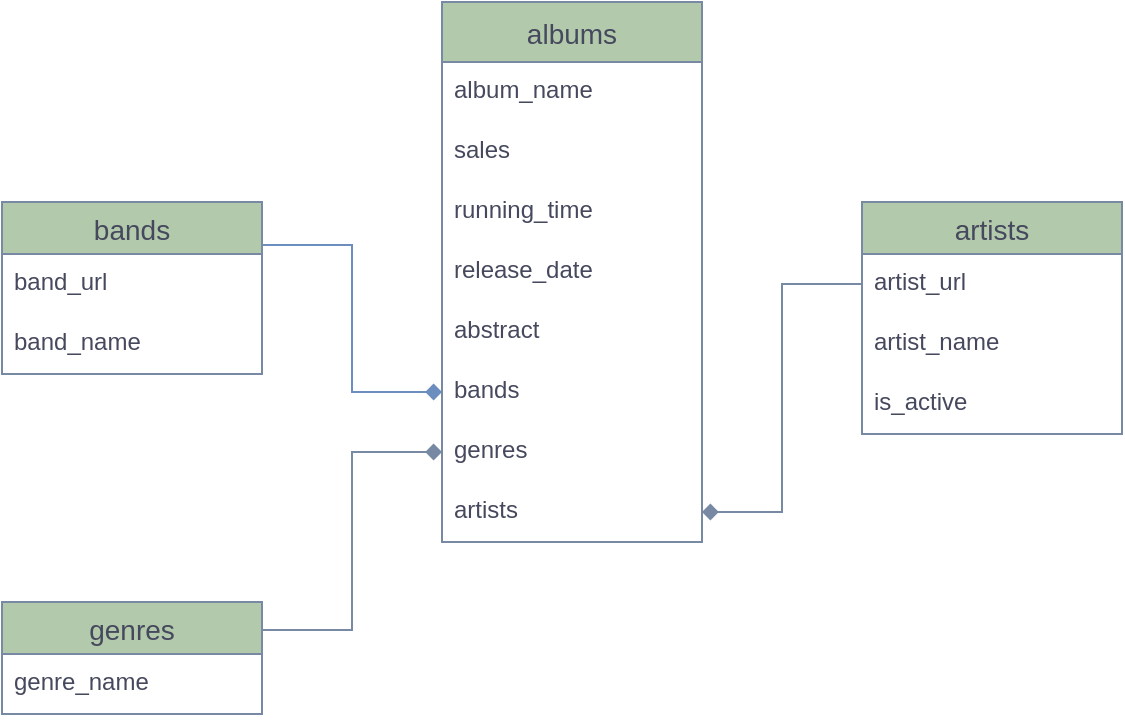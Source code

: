 <mxfile version="15.5.0" type="google"><diagram id="KUos98Xwvz5ZC8yq97XO" name="Page-1"><mxGraphModel dx="1038" dy="547" grid="1" gridSize="10" guides="1" tooltips="1" connect="1" arrows="1" fold="1" page="1" pageScale="1" pageWidth="5000" pageHeight="5000" math="0" shadow="0"><root><mxCell id="0"/><mxCell id="1" parent="0"/><mxCell id="BSmLFdPIZbbHI04kqItg-1" style="edgeStyle=orthogonalEdgeStyle;rounded=0;orthogonalLoop=1;jettySize=auto;html=1;exitX=1;exitY=0.25;exitDx=0;exitDy=0;entryX=0;entryY=0.5;entryDx=0;entryDy=0;endArrow=diamond;endFill=1;fillColor=#dae8fc;strokeColor=#6C8EBF;" parent="1" source="w4xszt0T1ww3MYuAGiIZ-1" target="w4xszt0T1ww3MYuAGiIZ-22" edge="1"><mxGeometry relative="1" as="geometry"/></mxCell><mxCell id="w4xszt0T1ww3MYuAGiIZ-1" value="bands" style="swimlane;fontStyle=0;childLayout=stackLayout;horizontal=1;startSize=26;horizontalStack=0;resizeParent=1;resizeParentMax=0;resizeLast=0;collapsible=1;marginBottom=0;align=center;fontSize=14;fillColor=#B2C9AB;strokeColor=#788AA3;fontColor=#46495D;" parent="1" vertex="1"><mxGeometry x="530" y="230" width="130" height="86" as="geometry"/></mxCell><mxCell id="w4xszt0T1ww3MYuAGiIZ-2" value="band_url    " style="text;strokeColor=none;fillColor=none;spacingLeft=4;spacingRight=4;overflow=hidden;rotatable=0;points=[[0,0.5],[1,0.5]];portConstraint=eastwest;fontSize=12;fontColor=#46495D;" parent="w4xszt0T1ww3MYuAGiIZ-1" vertex="1"><mxGeometry y="26" width="130" height="30" as="geometry"/></mxCell><mxCell id="w4xszt0T1ww3MYuAGiIZ-3" value="band_name" style="text;strokeColor=none;fillColor=none;spacingLeft=4;spacingRight=4;overflow=hidden;rotatable=0;points=[[0,0.5],[1,0.5]];portConstraint=eastwest;fontSize=12;fontColor=#46495D;" parent="w4xszt0T1ww3MYuAGiIZ-1" vertex="1"><mxGeometry y="56" width="130" height="30" as="geometry"/></mxCell><mxCell id="w4xszt0T1ww3MYuAGiIZ-5" value="albums" style="swimlane;fontStyle=0;childLayout=stackLayout;horizontal=1;startSize=30;horizontalStack=0;resizeParent=1;resizeParentMax=0;resizeLast=0;collapsible=1;marginBottom=0;align=center;fontSize=14;fillColor=#B2C9AB;strokeColor=#788AA3;fontColor=#46495D;" parent="1" vertex="1"><mxGeometry x="750" y="130" width="130" height="270" as="geometry"/></mxCell><mxCell id="w4xszt0T1ww3MYuAGiIZ-6" value="album_name" style="text;strokeColor=none;fillColor=none;spacingLeft=4;spacingRight=4;overflow=hidden;rotatable=0;points=[[0,0.5],[1,0.5]];portConstraint=eastwest;fontSize=12;fontColor=#46495D;" parent="w4xszt0T1ww3MYuAGiIZ-5" vertex="1"><mxGeometry y="30" width="130" height="30" as="geometry"/></mxCell><mxCell id="w4xszt0T1ww3MYuAGiIZ-7" value="sales" style="text;strokeColor=none;fillColor=none;spacingLeft=4;spacingRight=4;overflow=hidden;rotatable=0;points=[[0,0.5],[1,0.5]];portConstraint=eastwest;fontSize=12;fontColor=#46495D;" parent="w4xszt0T1ww3MYuAGiIZ-5" vertex="1"><mxGeometry y="60" width="130" height="30" as="geometry"/></mxCell><mxCell id="w4xszt0T1ww3MYuAGiIZ-12" value="running_time" style="text;strokeColor=none;fillColor=none;spacingLeft=4;spacingRight=4;overflow=hidden;rotatable=0;points=[[0,0.5],[1,0.5]];portConstraint=eastwest;fontSize=12;fontColor=#46495D;" parent="w4xszt0T1ww3MYuAGiIZ-5" vertex="1"><mxGeometry y="90" width="130" height="30" as="geometry"/></mxCell><mxCell id="w4xszt0T1ww3MYuAGiIZ-13" value="release_date" style="text;strokeColor=none;fillColor=none;spacingLeft=4;spacingRight=4;overflow=hidden;rotatable=0;points=[[0,0.5],[1,0.5]];portConstraint=eastwest;fontSize=12;fontColor=#46495D;" parent="w4xszt0T1ww3MYuAGiIZ-5" vertex="1"><mxGeometry y="120" width="130" height="30" as="geometry"/></mxCell><mxCell id="w4xszt0T1ww3MYuAGiIZ-14" value="abstract" style="text;strokeColor=none;fillColor=none;spacingLeft=4;spacingRight=4;overflow=hidden;rotatable=0;points=[[0,0.5],[1,0.5]];portConstraint=eastwest;fontSize=12;fontColor=#46495D;" parent="w4xszt0T1ww3MYuAGiIZ-5" vertex="1"><mxGeometry y="150" width="130" height="30" as="geometry"/></mxCell><mxCell id="w4xszt0T1ww3MYuAGiIZ-22" value="bands" style="text;strokeColor=none;fillColor=none;spacingLeft=4;spacingRight=4;overflow=hidden;rotatable=0;points=[[0,0.5],[1,0.5]];portConstraint=eastwest;fontSize=12;fontColor=#46495D;" parent="w4xszt0T1ww3MYuAGiIZ-5" vertex="1"><mxGeometry y="180" width="130" height="30" as="geometry"/></mxCell><mxCell id="w4xszt0T1ww3MYuAGiIZ-23" value="genres" style="text;strokeColor=none;fillColor=none;spacingLeft=4;spacingRight=4;overflow=hidden;rotatable=0;points=[[0,0.5],[1,0.5]];portConstraint=eastwest;fontSize=12;fontColor=#46495D;" parent="w4xszt0T1ww3MYuAGiIZ-5" vertex="1"><mxGeometry y="210" width="130" height="30" as="geometry"/></mxCell><mxCell id="w4xszt0T1ww3MYuAGiIZ-21" value="artists" style="text;strokeColor=none;fillColor=none;spacingLeft=4;spacingRight=4;overflow=hidden;rotatable=0;points=[[0,0.5],[1,0.5]];portConstraint=eastwest;fontSize=12;fontColor=#46495D;" parent="w4xszt0T1ww3MYuAGiIZ-5" vertex="1"><mxGeometry y="240" width="130" height="30" as="geometry"/></mxCell><mxCell id="w4xszt0T1ww3MYuAGiIZ-15" value="artists" style="swimlane;fontStyle=0;childLayout=stackLayout;horizontal=1;startSize=26;horizontalStack=0;resizeParent=1;resizeParentMax=0;resizeLast=0;collapsible=1;marginBottom=0;align=center;fontSize=14;fillColor=#B2C9AB;strokeColor=#788AA3;fontColor=#46495D;" parent="1" vertex="1"><mxGeometry x="960" y="230" width="130" height="116" as="geometry"/></mxCell><mxCell id="w4xszt0T1ww3MYuAGiIZ-16" value="artist_url" style="text;strokeColor=none;fillColor=none;spacingLeft=4;spacingRight=4;overflow=hidden;rotatable=0;points=[[0,0.5],[1,0.5]];portConstraint=eastwest;fontSize=12;fontColor=#46495D;" parent="w4xszt0T1ww3MYuAGiIZ-15" vertex="1"><mxGeometry y="26" width="130" height="30" as="geometry"/></mxCell><mxCell id="w4xszt0T1ww3MYuAGiIZ-17" value="artist_name" style="text;strokeColor=none;fillColor=none;spacingLeft=4;spacingRight=4;overflow=hidden;rotatable=0;points=[[0,0.5],[1,0.5]];portConstraint=eastwest;fontSize=12;fontColor=#46495D;" parent="w4xszt0T1ww3MYuAGiIZ-15" vertex="1"><mxGeometry y="56" width="130" height="30" as="geometry"/></mxCell><mxCell id="w4xszt0T1ww3MYuAGiIZ-20" value="is_active" style="text;strokeColor=none;fillColor=none;spacingLeft=4;spacingRight=4;overflow=hidden;rotatable=0;points=[[0,0.5],[1,0.5]];portConstraint=eastwest;fontSize=12;fontColor=#46495D;" parent="w4xszt0T1ww3MYuAGiIZ-15" vertex="1"><mxGeometry y="86" width="130" height="30" as="geometry"/></mxCell><mxCell id="w4xszt0T1ww3MYuAGiIZ-34" style="edgeStyle=orthogonalEdgeStyle;rounded=0;sketch=0;orthogonalLoop=1;jettySize=auto;html=1;exitX=1;exitY=0.25;exitDx=0;exitDy=0;entryX=0;entryY=0.5;entryDx=0;entryDy=0;fontColor=#46495D;strokeColor=#788AA3;fillColor=#B2C9AB;endArrow=diamond;endFill=1;" parent="1" source="w4xszt0T1ww3MYuAGiIZ-30" target="w4xszt0T1ww3MYuAGiIZ-23" edge="1"><mxGeometry relative="1" as="geometry"/></mxCell><mxCell id="w4xszt0T1ww3MYuAGiIZ-30" value="genres" style="swimlane;fontStyle=0;childLayout=stackLayout;horizontal=1;startSize=26;horizontalStack=0;resizeParent=1;resizeParentMax=0;resizeLast=0;collapsible=1;marginBottom=0;align=center;fontSize=14;fillColor=#B2C9AB;strokeColor=#788AA3;fontColor=#46495D;" parent="1" vertex="1"><mxGeometry x="530" y="430" width="130" height="56" as="geometry"/></mxCell><mxCell id="w4xszt0T1ww3MYuAGiIZ-32" value="genre_name" style="text;strokeColor=none;fillColor=none;spacingLeft=4;spacingRight=4;overflow=hidden;rotatable=0;points=[[0,0.5],[1,0.5]];portConstraint=eastwest;fontSize=12;fontColor=#46495D;" parent="w4xszt0T1ww3MYuAGiIZ-30" vertex="1"><mxGeometry y="26" width="130" height="30" as="geometry"/></mxCell><mxCell id="w4xszt0T1ww3MYuAGiIZ-38" style="edgeStyle=orthogonalEdgeStyle;rounded=0;sketch=0;orthogonalLoop=1;jettySize=auto;html=1;exitX=0;exitY=0.5;exitDx=0;exitDy=0;entryX=1;entryY=0.5;entryDx=0;entryDy=0;fontColor=#46495D;endArrow=diamond;endFill=1;strokeColor=#788AA3;fillColor=#B2C9AB;" parent="1" source="w4xszt0T1ww3MYuAGiIZ-16" target="w4xszt0T1ww3MYuAGiIZ-21" edge="1"><mxGeometry relative="1" as="geometry"/></mxCell></root></mxGraphModel></diagram></mxfile>